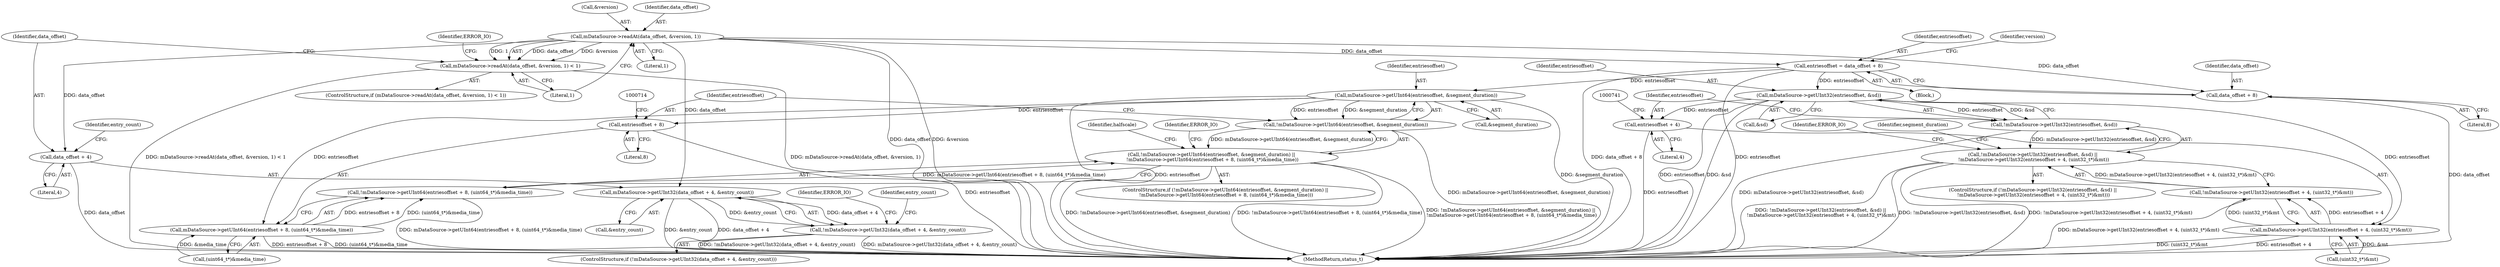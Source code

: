 digraph "0_Android_f81038006b4c59a5a148dcad887371206033c28f_2@API" {
"1000649" [label="(Call,mDataSource->readAt(data_offset, &version, 1))"];
"1000648" [label="(Call,mDataSource->readAt(data_offset, &version, 1) < 1)"];
"1000661" [label="(Call,mDataSource->getUInt32(data_offset + 4, &entry_count))"];
"1000660" [label="(Call,!mDataSource->getUInt32(data_offset + 4, &entry_count))"];
"1000662" [label="(Call,data_offset + 4)"];
"1000689" [label="(Call,entriesoffset = data_offset + 8)"];
"1000704" [label="(Call,mDataSource->getUInt64(entriesoffset, &segment_duration))"];
"1000703" [label="(Call,!mDataSource->getUInt64(entriesoffset, &segment_duration))"];
"1000702" [label="(Call,!mDataSource->getUInt64(entriesoffset, &segment_duration) ||\n !mDataSource->getUInt64(entriesoffset + 8, (uint64_t*)&media_time))"];
"1000709" [label="(Call,mDataSource->getUInt64(entriesoffset + 8, (uint64_t*)&media_time))"];
"1000708" [label="(Call,!mDataSource->getUInt64(entriesoffset + 8, (uint64_t*)&media_time))"];
"1000710" [label="(Call,entriesoffset + 8)"];
"1000731" [label="(Call,mDataSource->getUInt32(entriesoffset, &sd))"];
"1000730" [label="(Call,!mDataSource->getUInt32(entriesoffset, &sd))"];
"1000729" [label="(Call,!mDataSource->getUInt32(entriesoffset, &sd) ||\n !mDataSource->getUInt32(entriesoffset + 4, (uint32_t*)&mt))"];
"1000736" [label="(Call,mDataSource->getUInt32(entriesoffset + 4, (uint32_t*)&mt))"];
"1000735" [label="(Call,!mDataSource->getUInt32(entriesoffset + 4, (uint32_t*)&mt))"];
"1000737" [label="(Call,entriesoffset + 4)"];
"1000691" [label="(Call,data_offset + 8)"];
"1000737" [label="(Call,entriesoffset + 4)"];
"1000732" [label="(Identifier,entriesoffset)"];
"1000759" [label="(Identifier,halfscale)"];
"1000649" [label="(Call,mDataSource->readAt(data_offset, &version, 1))"];
"1000660" [label="(Call,!mDataSource->getUInt32(data_offset + 4, &entry_count))"];
"1000669" [label="(Identifier,ERROR_IO)"];
"1000653" [label="(Literal,1)"];
"1000748" [label="(Identifier,segment_duration)"];
"1000740" [label="(Call,(uint32_t*)&mt)"];
"1003289" [label="(MethodReturn,status_t)"];
"1000709" [label="(Call,mDataSource->getUInt64(entriesoffset + 8, (uint64_t*)&media_time))"];
"1000703" [label="(Call,!mDataSource->getUInt64(entriesoffset, &segment_duration))"];
"1000719" [label="(Identifier,ERROR_IO)"];
"1000651" [label="(Call,&version)"];
"1000706" [label="(Call,&segment_duration)"];
"1000711" [label="(Identifier,entriesoffset)"];
"1000648" [label="(Call,mDataSource->readAt(data_offset, &version, 1) < 1)"];
"1000663" [label="(Identifier,data_offset)"];
"1000730" [label="(Call,!mDataSource->getUInt32(entriesoffset, &sd))"];
"1000728" [label="(ControlStructure,if (!mDataSource->getUInt32(entriesoffset, &sd) ||\n !mDataSource->getUInt32(entriesoffset + 4, (uint32_t*)&mt)))"];
"1000708" [label="(Call,!mDataSource->getUInt64(entriesoffset + 8, (uint64_t*)&media_time))"];
"1000712" [label="(Literal,8)"];
"1000693" [label="(Literal,8)"];
"1000731" [label="(Call,mDataSource->getUInt32(entriesoffset, &sd))"];
"1000746" [label="(Identifier,ERROR_IO)"];
"1000647" [label="(ControlStructure,if (mDataSource->readAt(data_offset, &version, 1) < 1))"];
"1000738" [label="(Identifier,entriesoffset)"];
"1000704" [label="(Call,mDataSource->getUInt64(entriesoffset, &segment_duration))"];
"1000659" [label="(ControlStructure,if (!mDataSource->getUInt32(data_offset + 4, &entry_count)))"];
"1000689" [label="(Call,entriesoffset = data_offset + 8)"];
"1000690" [label="(Identifier,entriesoffset)"];
"1000687" [label="(Block,)"];
"1000739" [label="(Literal,4)"];
"1000666" [label="(Identifier,entry_count)"];
"1000672" [label="(Identifier,entry_count)"];
"1000710" [label="(Call,entriesoffset + 8)"];
"1000735" [label="(Call,!mDataSource->getUInt32(entriesoffset + 4, (uint32_t*)&mt))"];
"1000692" [label="(Identifier,data_offset)"];
"1000650" [label="(Identifier,data_offset)"];
"1000654" [label="(Literal,1)"];
"1000733" [label="(Call,&sd)"];
"1000736" [label="(Call,mDataSource->getUInt32(entriesoffset + 4, (uint32_t*)&mt))"];
"1000698" [label="(Identifier,version)"];
"1000661" [label="(Call,mDataSource->getUInt32(data_offset + 4, &entry_count))"];
"1000705" [label="(Identifier,entriesoffset)"];
"1000702" [label="(Call,!mDataSource->getUInt64(entriesoffset, &segment_duration) ||\n !mDataSource->getUInt64(entriesoffset + 8, (uint64_t*)&media_time))"];
"1000691" [label="(Call,data_offset + 8)"];
"1000665" [label="(Call,&entry_count)"];
"1000701" [label="(ControlStructure,if (!mDataSource->getUInt64(entriesoffset, &segment_duration) ||\n !mDataSource->getUInt64(entriesoffset + 8, (uint64_t*)&media_time)))"];
"1000713" [label="(Call,(uint64_t*)&media_time)"];
"1000664" [label="(Literal,4)"];
"1000657" [label="(Identifier,ERROR_IO)"];
"1000662" [label="(Call,data_offset + 4)"];
"1000729" [label="(Call,!mDataSource->getUInt32(entriesoffset, &sd) ||\n !mDataSource->getUInt32(entriesoffset + 4, (uint32_t*)&mt))"];
"1000649" -> "1000648"  [label="AST: "];
"1000649" -> "1000653"  [label="CFG: "];
"1000650" -> "1000649"  [label="AST: "];
"1000651" -> "1000649"  [label="AST: "];
"1000653" -> "1000649"  [label="AST: "];
"1000654" -> "1000649"  [label="CFG: "];
"1000649" -> "1003289"  [label="DDG: data_offset"];
"1000649" -> "1003289"  [label="DDG: &version"];
"1000649" -> "1000648"  [label="DDG: data_offset"];
"1000649" -> "1000648"  [label="DDG: &version"];
"1000649" -> "1000648"  [label="DDG: 1"];
"1000649" -> "1000661"  [label="DDG: data_offset"];
"1000649" -> "1000662"  [label="DDG: data_offset"];
"1000649" -> "1000689"  [label="DDG: data_offset"];
"1000649" -> "1000691"  [label="DDG: data_offset"];
"1000648" -> "1000647"  [label="AST: "];
"1000648" -> "1000654"  [label="CFG: "];
"1000654" -> "1000648"  [label="AST: "];
"1000657" -> "1000648"  [label="CFG: "];
"1000663" -> "1000648"  [label="CFG: "];
"1000648" -> "1003289"  [label="DDG: mDataSource->readAt(data_offset, &version, 1) < 1"];
"1000648" -> "1003289"  [label="DDG: mDataSource->readAt(data_offset, &version, 1)"];
"1000661" -> "1000660"  [label="AST: "];
"1000661" -> "1000665"  [label="CFG: "];
"1000662" -> "1000661"  [label="AST: "];
"1000665" -> "1000661"  [label="AST: "];
"1000660" -> "1000661"  [label="CFG: "];
"1000661" -> "1003289"  [label="DDG: data_offset + 4"];
"1000661" -> "1003289"  [label="DDG: &entry_count"];
"1000661" -> "1000660"  [label="DDG: data_offset + 4"];
"1000661" -> "1000660"  [label="DDG: &entry_count"];
"1000660" -> "1000659"  [label="AST: "];
"1000669" -> "1000660"  [label="CFG: "];
"1000672" -> "1000660"  [label="CFG: "];
"1000660" -> "1003289"  [label="DDG: !mDataSource->getUInt32(data_offset + 4, &entry_count)"];
"1000660" -> "1003289"  [label="DDG: mDataSource->getUInt32(data_offset + 4, &entry_count)"];
"1000662" -> "1000664"  [label="CFG: "];
"1000663" -> "1000662"  [label="AST: "];
"1000664" -> "1000662"  [label="AST: "];
"1000666" -> "1000662"  [label="CFG: "];
"1000662" -> "1003289"  [label="DDG: data_offset"];
"1000689" -> "1000687"  [label="AST: "];
"1000689" -> "1000691"  [label="CFG: "];
"1000690" -> "1000689"  [label="AST: "];
"1000691" -> "1000689"  [label="AST: "];
"1000698" -> "1000689"  [label="CFG: "];
"1000689" -> "1003289"  [label="DDG: entriesoffset"];
"1000689" -> "1003289"  [label="DDG: data_offset + 8"];
"1000689" -> "1000704"  [label="DDG: entriesoffset"];
"1000689" -> "1000731"  [label="DDG: entriesoffset"];
"1000704" -> "1000703"  [label="AST: "];
"1000704" -> "1000706"  [label="CFG: "];
"1000705" -> "1000704"  [label="AST: "];
"1000706" -> "1000704"  [label="AST: "];
"1000703" -> "1000704"  [label="CFG: "];
"1000704" -> "1003289"  [label="DDG: &segment_duration"];
"1000704" -> "1003289"  [label="DDG: entriesoffset"];
"1000704" -> "1000703"  [label="DDG: entriesoffset"];
"1000704" -> "1000703"  [label="DDG: &segment_duration"];
"1000704" -> "1000709"  [label="DDG: entriesoffset"];
"1000704" -> "1000710"  [label="DDG: entriesoffset"];
"1000703" -> "1000702"  [label="AST: "];
"1000711" -> "1000703"  [label="CFG: "];
"1000702" -> "1000703"  [label="CFG: "];
"1000703" -> "1003289"  [label="DDG: mDataSource->getUInt64(entriesoffset, &segment_duration)"];
"1000703" -> "1000702"  [label="DDG: mDataSource->getUInt64(entriesoffset, &segment_duration)"];
"1000702" -> "1000701"  [label="AST: "];
"1000702" -> "1000708"  [label="CFG: "];
"1000708" -> "1000702"  [label="AST: "];
"1000719" -> "1000702"  [label="CFG: "];
"1000759" -> "1000702"  [label="CFG: "];
"1000702" -> "1003289"  [label="DDG: !mDataSource->getUInt64(entriesoffset + 8, (uint64_t*)&media_time)"];
"1000702" -> "1003289"  [label="DDG: !mDataSource->getUInt64(entriesoffset, &segment_duration) ||\n !mDataSource->getUInt64(entriesoffset + 8, (uint64_t*)&media_time)"];
"1000702" -> "1003289"  [label="DDG: !mDataSource->getUInt64(entriesoffset, &segment_duration)"];
"1000708" -> "1000702"  [label="DDG: mDataSource->getUInt64(entriesoffset + 8, (uint64_t*)&media_time)"];
"1000709" -> "1000708"  [label="AST: "];
"1000709" -> "1000713"  [label="CFG: "];
"1000710" -> "1000709"  [label="AST: "];
"1000713" -> "1000709"  [label="AST: "];
"1000708" -> "1000709"  [label="CFG: "];
"1000709" -> "1003289"  [label="DDG: entriesoffset + 8"];
"1000709" -> "1003289"  [label="DDG: (uint64_t*)&media_time"];
"1000709" -> "1000708"  [label="DDG: entriesoffset + 8"];
"1000709" -> "1000708"  [label="DDG: (uint64_t*)&media_time"];
"1000713" -> "1000709"  [label="DDG: &media_time"];
"1000708" -> "1003289"  [label="DDG: mDataSource->getUInt64(entriesoffset + 8, (uint64_t*)&media_time)"];
"1000710" -> "1000712"  [label="CFG: "];
"1000711" -> "1000710"  [label="AST: "];
"1000712" -> "1000710"  [label="AST: "];
"1000714" -> "1000710"  [label="CFG: "];
"1000710" -> "1003289"  [label="DDG: entriesoffset"];
"1000731" -> "1000730"  [label="AST: "];
"1000731" -> "1000733"  [label="CFG: "];
"1000732" -> "1000731"  [label="AST: "];
"1000733" -> "1000731"  [label="AST: "];
"1000730" -> "1000731"  [label="CFG: "];
"1000731" -> "1003289"  [label="DDG: entriesoffset"];
"1000731" -> "1003289"  [label="DDG: &sd"];
"1000731" -> "1000730"  [label="DDG: entriesoffset"];
"1000731" -> "1000730"  [label="DDG: &sd"];
"1000731" -> "1000736"  [label="DDG: entriesoffset"];
"1000731" -> "1000737"  [label="DDG: entriesoffset"];
"1000730" -> "1000729"  [label="AST: "];
"1000738" -> "1000730"  [label="CFG: "];
"1000729" -> "1000730"  [label="CFG: "];
"1000730" -> "1003289"  [label="DDG: mDataSource->getUInt32(entriesoffset, &sd)"];
"1000730" -> "1000729"  [label="DDG: mDataSource->getUInt32(entriesoffset, &sd)"];
"1000729" -> "1000728"  [label="AST: "];
"1000729" -> "1000735"  [label="CFG: "];
"1000735" -> "1000729"  [label="AST: "];
"1000746" -> "1000729"  [label="CFG: "];
"1000748" -> "1000729"  [label="CFG: "];
"1000729" -> "1003289"  [label="DDG: !mDataSource->getUInt32(entriesoffset, &sd)"];
"1000729" -> "1003289"  [label="DDG: !mDataSource->getUInt32(entriesoffset + 4, (uint32_t*)&mt)"];
"1000729" -> "1003289"  [label="DDG: !mDataSource->getUInt32(entriesoffset, &sd) ||\n !mDataSource->getUInt32(entriesoffset + 4, (uint32_t*)&mt)"];
"1000735" -> "1000729"  [label="DDG: mDataSource->getUInt32(entriesoffset + 4, (uint32_t*)&mt)"];
"1000736" -> "1000735"  [label="AST: "];
"1000736" -> "1000740"  [label="CFG: "];
"1000737" -> "1000736"  [label="AST: "];
"1000740" -> "1000736"  [label="AST: "];
"1000735" -> "1000736"  [label="CFG: "];
"1000736" -> "1003289"  [label="DDG: (uint32_t*)&mt"];
"1000736" -> "1003289"  [label="DDG: entriesoffset + 4"];
"1000736" -> "1000735"  [label="DDG: entriesoffset + 4"];
"1000736" -> "1000735"  [label="DDG: (uint32_t*)&mt"];
"1000740" -> "1000736"  [label="DDG: &mt"];
"1000735" -> "1003289"  [label="DDG: mDataSource->getUInt32(entriesoffset + 4, (uint32_t*)&mt)"];
"1000737" -> "1000739"  [label="CFG: "];
"1000738" -> "1000737"  [label="AST: "];
"1000739" -> "1000737"  [label="AST: "];
"1000741" -> "1000737"  [label="CFG: "];
"1000737" -> "1003289"  [label="DDG: entriesoffset"];
"1000691" -> "1000693"  [label="CFG: "];
"1000692" -> "1000691"  [label="AST: "];
"1000693" -> "1000691"  [label="AST: "];
"1000691" -> "1003289"  [label="DDG: data_offset"];
}
